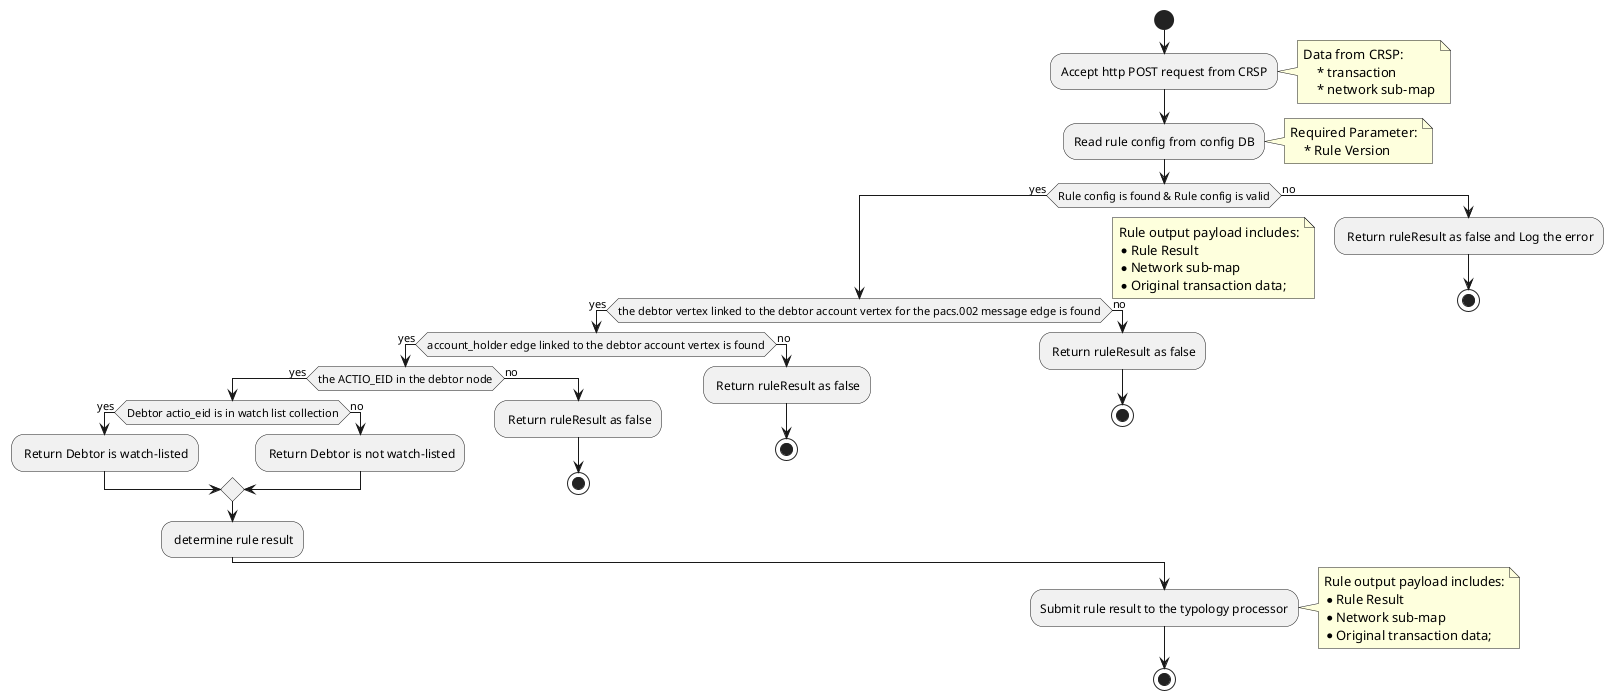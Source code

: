 @startuml rule036
start
:Accept http POST request from CRSP;
    note right
        Data from CRSP:
            * transaction
            * network sub-map
    end note
:Read rule config from config DB;
    note right
        Required Parameter:
            * Rule Version
    end note
if (Rule config is found & Rule config is valid) then (yes)
  if (the debtor vertex linked to the debtor account vertex for the pacs.002 message edge is found) then (yes)
  note right
    Rule output payload includes:
    * Rule Result
    * Network sub-map
    * Original transaction data;
end note
  if (account_holder edge linked to the debtor account vertex is found) then (yes)
  if (the ACTIO_EID in the debtor node) then (yes)
    if (Debtor actio_eid is in watch list collection) then (yes) 
        : Return Debtor is watch-listed;
    else (no)
        : Return Debtor is not watch-listed;
        endif
   : determine rule result;
  else (no)
   : Return ruleResult as false;
   stop
  endif
  else (no)
   : Return ruleResult as false;
   stop
  endif
  else (no)
   : Return ruleResult as false;
   stop
  endif
else (no)
  : Return ruleResult as false and Log the error;
  stop
endif
:Submit rule result to the typology processor;
note right
    Rule output payload includes:
    * Rule Result
    * Network sub-map
    * Original transaction data;
end note
stop
@enduml
